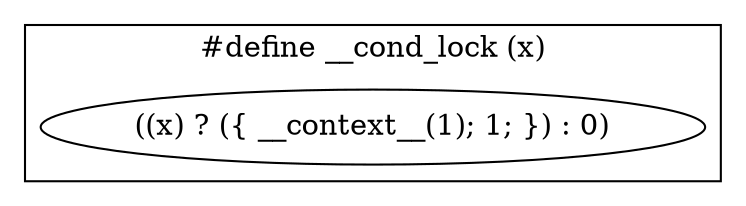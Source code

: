 digraph compiler_h{
        subgraph cluster___cond_lock{
                label="#define __cond_lock (x)";
                __context__[label="((x) ? ({ __context__(1); 1; }) : 0)"];
        }
}
